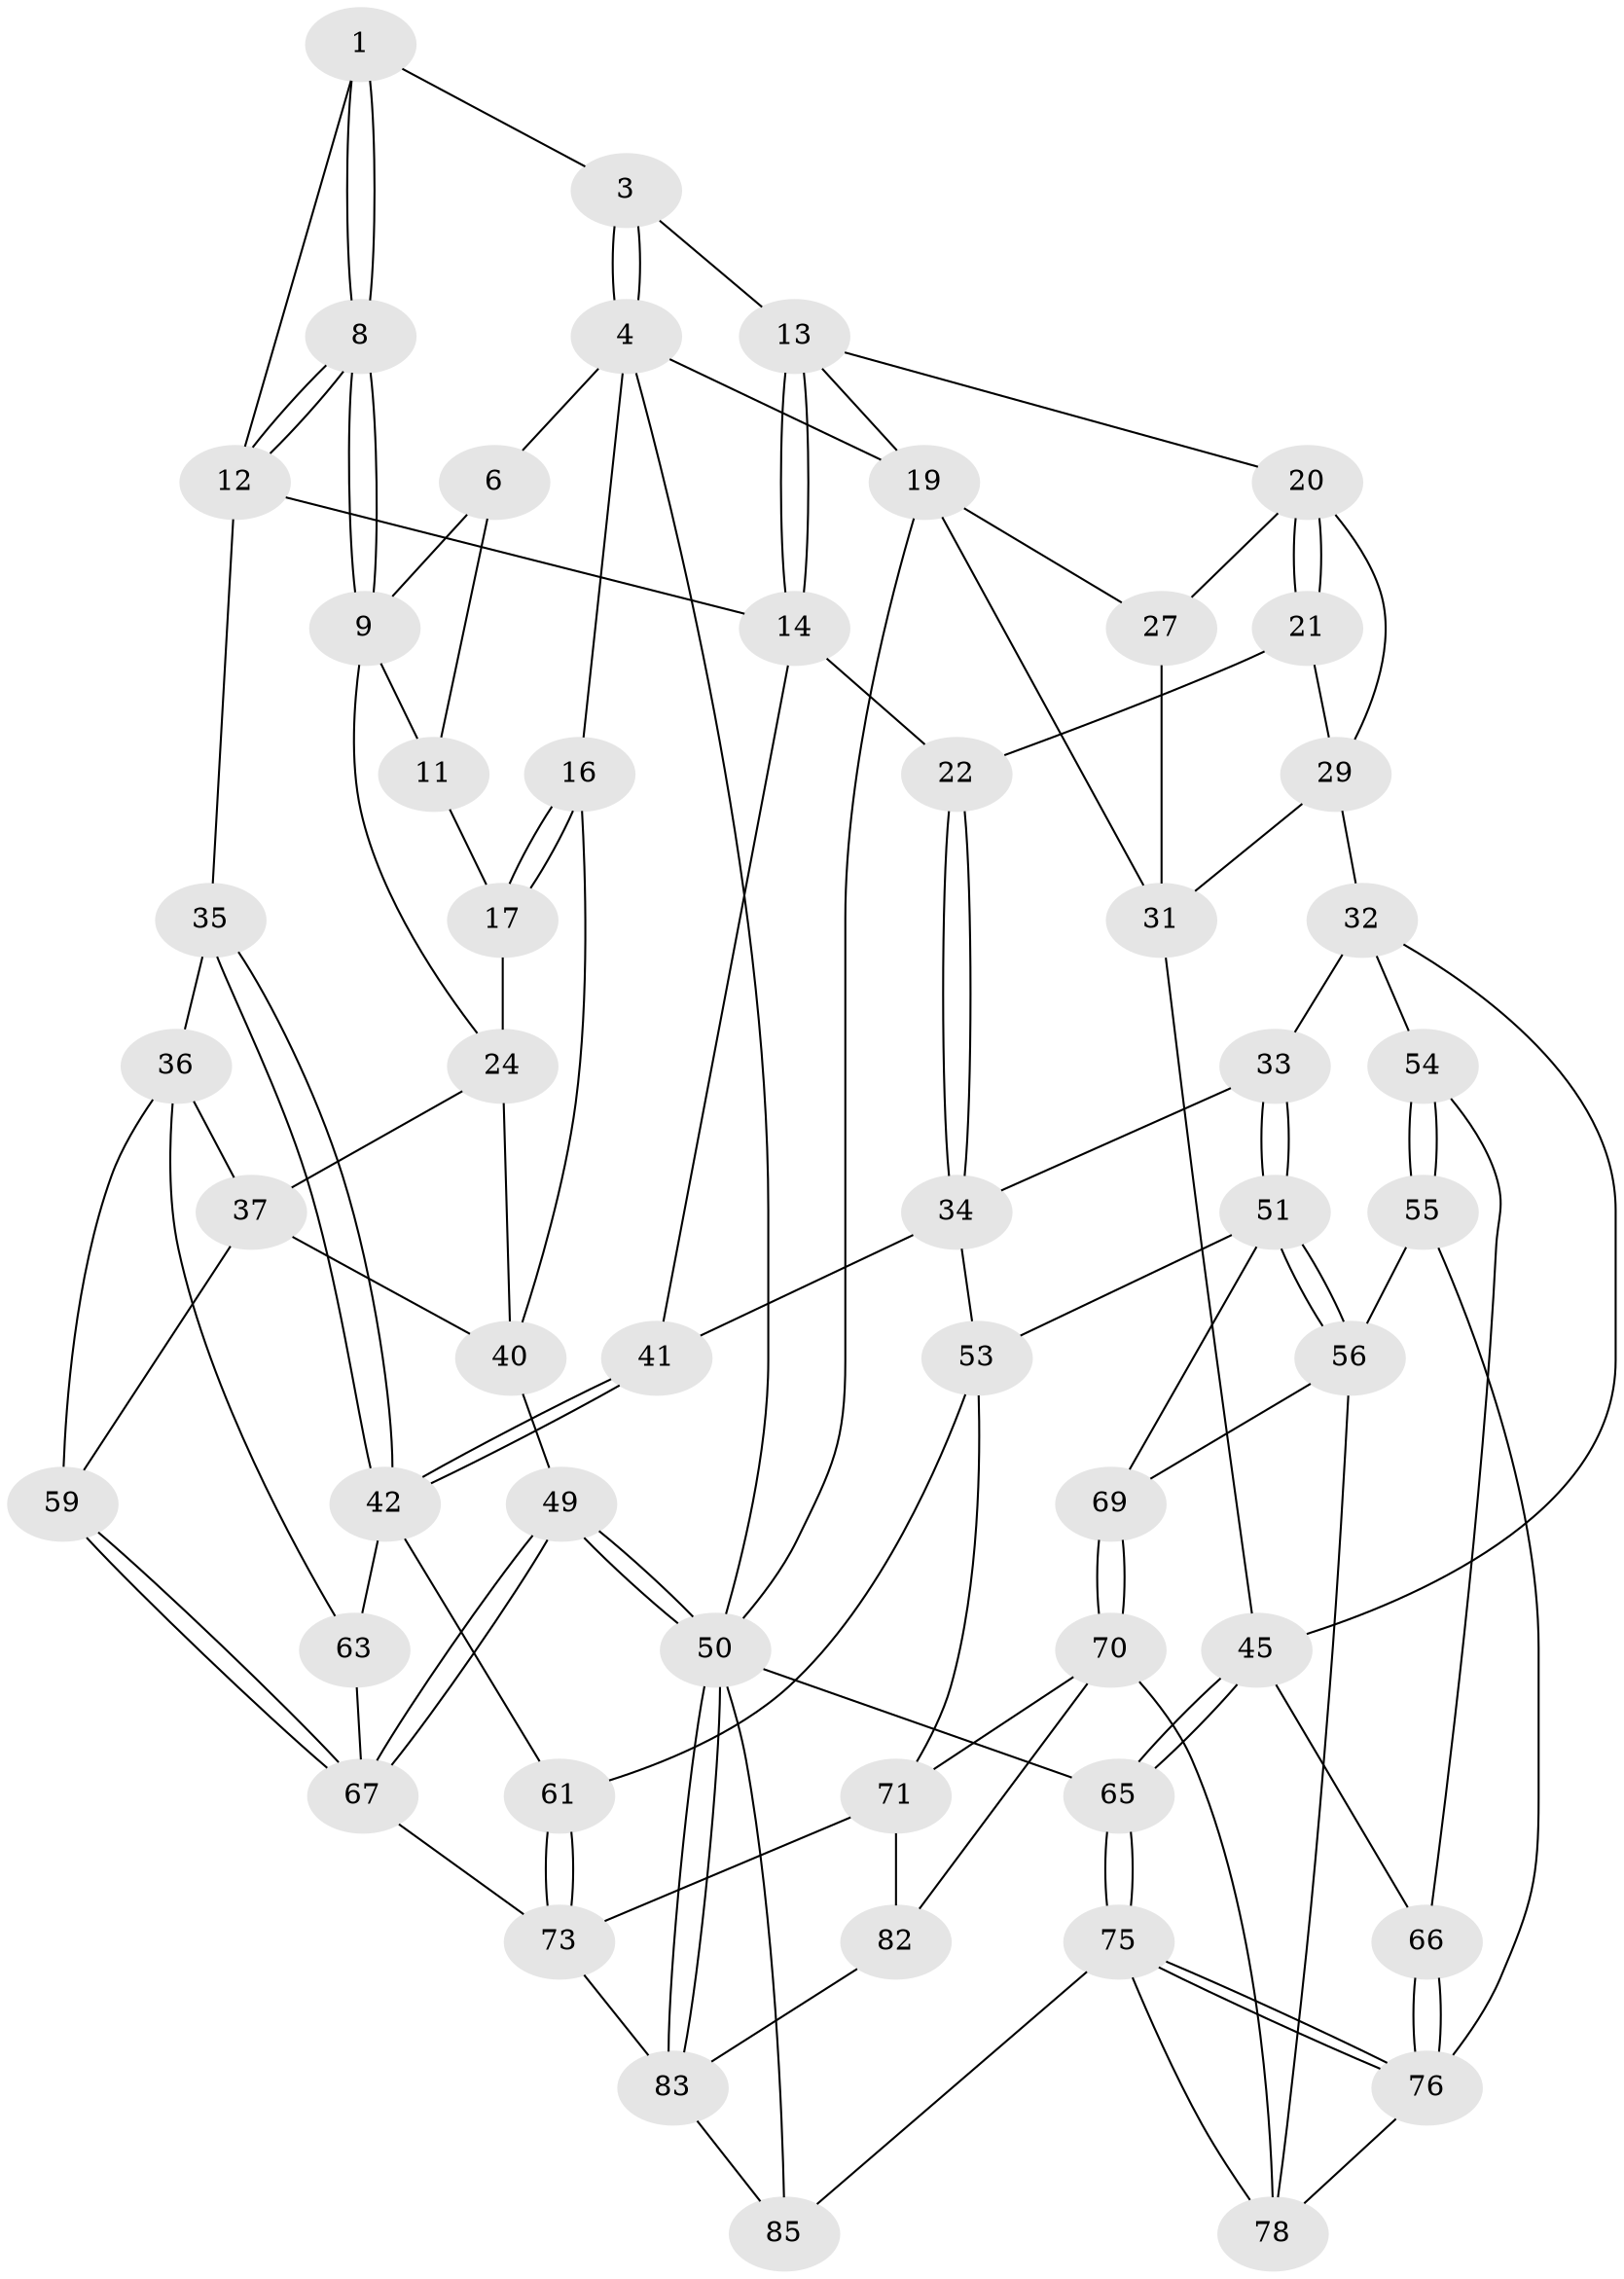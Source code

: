 // Generated by graph-tools (version 1.1) at 2025/52/02/27/25 19:52:42]
// undirected, 53 vertices, 119 edges
graph export_dot {
graph [start="1"]
  node [color=gray90,style=filled];
  1 [pos="+0.2630901428156637+0.075469431423235",super="+2"];
  3 [pos="+0.4741955950267919+0"];
  4 [pos="+0+0",super="+5"];
  6 [pos="+0.1348413795208934+0.12129500414299005",super="+7"];
  8 [pos="+0.2908821363450498+0.3341835119031398"];
  9 [pos="+0.26683885471483537+0.3326213748177834",super="+10"];
  11 [pos="+0.13181564472812782+0.18175257137747733"];
  12 [pos="+0.3310308505882289+0.341562593220367",super="+15"];
  13 [pos="+0.6347484958296135+0",super="+18"];
  14 [pos="+0.5414176647147737+0.3575893617478261",super="+23"];
  16 [pos="+0+0",super="+39"];
  17 [pos="+0.08728436853968626+0.2536399539962029",super="+25"];
  19 [pos="+1+0",super="+28"];
  20 [pos="+0.8085346438685858+0.05048517501465561",super="+26"];
  21 [pos="+0.743489846588669+0.3407225001016581"];
  22 [pos="+0.7168854196978921+0.3504904418303378"];
  24 [pos="+0.1813597372689038+0.36839953098129",super="+38"];
  27 [pos="+0.9918455534385199+0.2617474169637413"];
  29 [pos="+0.931257800378041+0.40553404230954676",super="+30"];
  31 [pos="+1+0.4090418778931984",super="+44"];
  32 [pos="+0.8408125827646415+0.5032901101074241",super="+47"];
  33 [pos="+0.7295332869359444+0.5508827715764979"];
  34 [pos="+0.7123052309924004+0.5501772302490946",super="+43"];
  35 [pos="+0.354306698766787+0.5677517100290994"];
  36 [pos="+0.2436742196381+0.5747581561966304",super="+58"];
  37 [pos="+0.24068312817759685+0.5742778686288649",super="+57"];
  40 [pos="+0+0.5386477865165304",super="+48"];
  41 [pos="+0.630460973540131+0.5383781230649818"];
  42 [pos="+0.37764194324908723+0.5986207163906471",super="+62"];
  45 [pos="+1+0.6150814354931738",super="+46"];
  49 [pos="+0+0.9893937907157374"];
  50 [pos="+0+1",super="+64"];
  51 [pos="+0.7755138973249058+0.6736158781898985",super="+52"];
  53 [pos="+0.605432411775951+0.7098646682098829",super="+60"];
  54 [pos="+0.8386056904290684+0.7525883857422998"];
  55 [pos="+0.8353669943142075+0.7536207444260861"];
  56 [pos="+0.8325617430832544+0.7534053513770591",super="+72"];
  59 [pos="+0.18110647326662524+0.7383394956483653"];
  61 [pos="+0.45837021384610316+0.7632701468570825"];
  63 [pos="+0.2811626062900058+0.7501346501510993"];
  65 [pos="+1+1"];
  66 [pos="+0.9161001774724243+0.7674355810022391"];
  67 [pos="+0.1271978052886685+0.8294127534022393",super="+68"];
  69 [pos="+0.7085195976448541+0.8075721895841804"];
  70 [pos="+0.628475045644291+0.8734976606429419",super="+81"];
  71 [pos="+0.5802947546959274+0.8666985410866093",super="+80"];
  73 [pos="+0.42476392968948395+0.8535195947168498",super="+74"];
  75 [pos="+1+0.9316124643239141",super="+84"];
  76 [pos="+1+0.8851675321543088",super="+77"];
  78 [pos="+0.8264181196295457+0.9415455218886538",super="+79"];
  82 [pos="+0.5838317209176591+1"];
  83 [pos="+0.2106796202037371+1",super="+86"];
  85 [pos="+0.8044287944220421+1"];
  1 -- 8;
  1 -- 8;
  1 -- 3;
  1 -- 12;
  3 -- 4;
  3 -- 4;
  3 -- 13;
  4 -- 19;
  4 -- 50;
  4 -- 16;
  4 -- 6;
  6 -- 11;
  6 -- 9;
  8 -- 9;
  8 -- 9;
  8 -- 12;
  8 -- 12;
  9 -- 24;
  9 -- 11;
  11 -- 17;
  12 -- 35;
  12 -- 14;
  13 -- 14;
  13 -- 14;
  13 -- 19;
  13 -- 20;
  14 -- 41;
  14 -- 22;
  16 -- 17 [weight=2];
  16 -- 17;
  16 -- 40;
  17 -- 24;
  19 -- 50;
  19 -- 27;
  19 -- 31;
  20 -- 21;
  20 -- 21;
  20 -- 27;
  20 -- 29;
  21 -- 22;
  21 -- 29;
  22 -- 34;
  22 -- 34;
  24 -- 40;
  24 -- 37;
  27 -- 31;
  29 -- 31;
  29 -- 32;
  31 -- 45;
  32 -- 33;
  32 -- 54;
  32 -- 45;
  33 -- 34;
  33 -- 51;
  33 -- 51;
  34 -- 41;
  34 -- 53;
  35 -- 36;
  35 -- 42;
  35 -- 42;
  36 -- 37;
  36 -- 59;
  36 -- 63;
  37 -- 40;
  37 -- 59;
  40 -- 49;
  41 -- 42;
  41 -- 42;
  42 -- 61;
  42 -- 63;
  45 -- 65;
  45 -- 65;
  45 -- 66;
  49 -- 50;
  49 -- 50;
  49 -- 67;
  49 -- 67;
  50 -- 83;
  50 -- 83;
  50 -- 65;
  50 -- 85;
  51 -- 56;
  51 -- 56;
  51 -- 53;
  51 -- 69;
  53 -- 61;
  53 -- 71;
  54 -- 55;
  54 -- 55;
  54 -- 66;
  55 -- 56;
  55 -- 76;
  56 -- 69;
  56 -- 78;
  59 -- 67;
  59 -- 67;
  61 -- 73;
  61 -- 73;
  63 -- 67;
  65 -- 75;
  65 -- 75;
  66 -- 76;
  66 -- 76;
  67 -- 73;
  69 -- 70;
  69 -- 70;
  70 -- 71;
  70 -- 82;
  70 -- 78;
  71 -- 73;
  71 -- 82;
  73 -- 83;
  75 -- 76;
  75 -- 76;
  75 -- 85;
  75 -- 78;
  76 -- 78;
  82 -- 83;
  83 -- 85;
}
